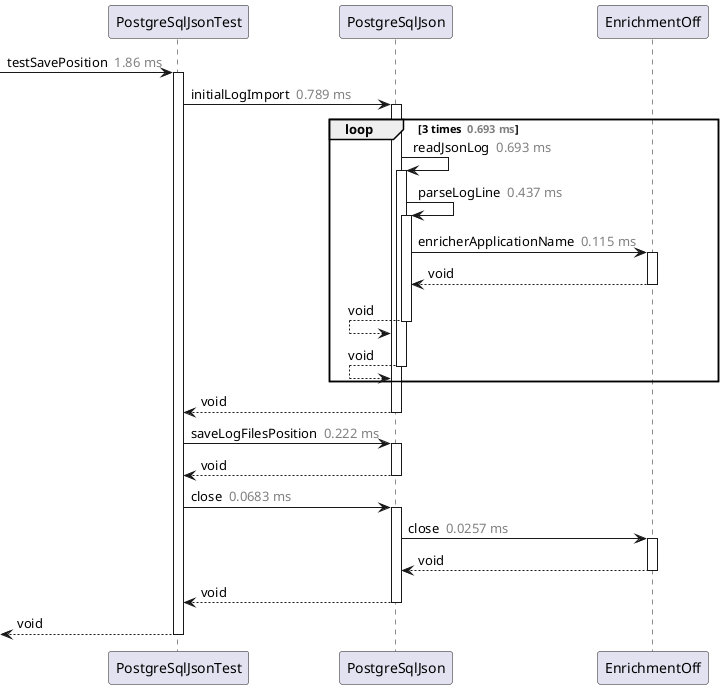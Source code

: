 @startuml

participant PostgreSqlJsonTest as "PostgreSqlJsonTest"
participant PostgreSqlJson as "PostgreSqlJson"
participant EnrichmentOff as "EnrichmentOff"
  [->PostgreSqlJsonTest: testSavePosition <color:gray> 1.86 ms</color>
  activate PostgreSqlJsonTest
    PostgreSqlJsonTest->PostgreSqlJson: initialLogImport <color:gray> 0.789 ms</color>
    activate PostgreSqlJson
      Loop 3 times <color:gray> 0.693 ms</color>
        PostgreSqlJson->PostgreSqlJson: readJsonLog <color:gray> 0.693 ms</color>
        activate PostgreSqlJson
          PostgreSqlJson->PostgreSqlJson: parseLogLine <color:gray> 0.437 ms</color>
          activate PostgreSqlJson
            PostgreSqlJson->EnrichmentOff: enricherApplicationName <color:gray> 0.115 ms</color>
            activate EnrichmentOff
            PostgreSqlJson<--EnrichmentOff: void
            deactivate EnrichmentOff
          PostgreSqlJson<--PostgreSqlJson: void
          deactivate PostgreSqlJson
        PostgreSqlJson<--PostgreSqlJson: void
        deactivate PostgreSqlJson
      End
    PostgreSqlJsonTest<--PostgreSqlJson: void
    deactivate PostgreSqlJson
    PostgreSqlJsonTest->PostgreSqlJson: saveLogFilesPosition <color:gray> 0.222 ms</color>
    activate PostgreSqlJson
    PostgreSqlJsonTest<--PostgreSqlJson: void
    deactivate PostgreSqlJson
    PostgreSqlJsonTest->PostgreSqlJson: close <color:gray> 0.0683 ms</color>
    activate PostgreSqlJson
      PostgreSqlJson->EnrichmentOff: close <color:gray> 0.0257 ms</color>
      activate EnrichmentOff
      PostgreSqlJson<--EnrichmentOff: void
      deactivate EnrichmentOff
    PostgreSqlJsonTest<--PostgreSqlJson: void
    deactivate PostgreSqlJson
  [<--PostgreSqlJsonTest: void
  deactivate PostgreSqlJsonTest
@enduml